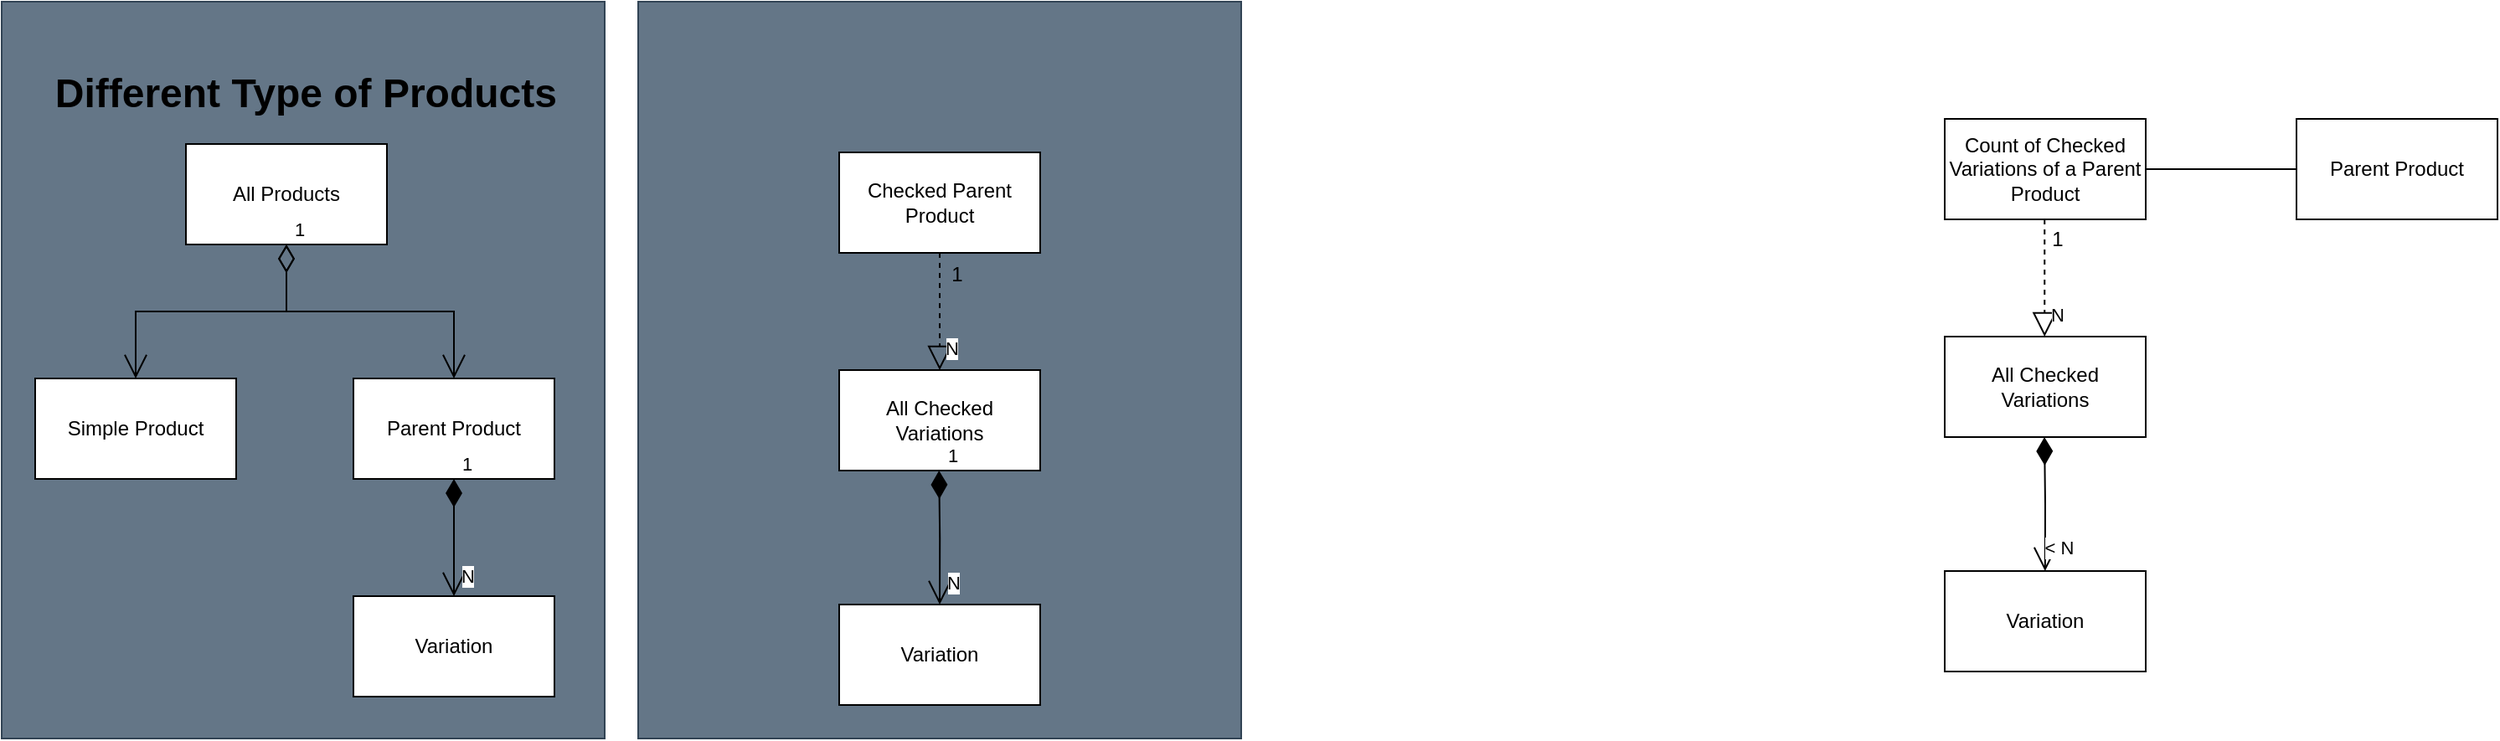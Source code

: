<mxfile version="24.8.3">
  <diagram name="Page-1" id="fxwGUeWTSbPMi8nCqgoY">
    <mxGraphModel dx="1065" dy="738" grid="1" gridSize="10" guides="1" tooltips="1" connect="1" arrows="1" fold="1" page="1" pageScale="1" pageWidth="850" pageHeight="1100" math="0" shadow="0">
      <root>
        <mxCell id="0" />
        <mxCell id="1" parent="0" />
        <mxCell id="fe5YU-rTOIOcSovbXRHe-32" value="Count of Checked Variations of a Parent Product" style="rounded=0;whiteSpace=wrap;html=1;" parent="1" vertex="1">
          <mxGeometry x="1610" y="180" width="120" height="60" as="geometry" />
        </mxCell>
        <mxCell id="fe5YU-rTOIOcSovbXRHe-35" value="All Checked Variations" style="rounded=0;whiteSpace=wrap;html=1;" parent="1" vertex="1">
          <mxGeometry x="1610" y="310" width="120" height="60" as="geometry" />
        </mxCell>
        <mxCell id="fe5YU-rTOIOcSovbXRHe-36" value="" style="endArrow=block;dashed=1;endFill=0;endSize=12;html=1;rounded=0;entryX=0.5;entryY=0;entryDx=0;entryDy=0;exitX=0.5;exitY=1;exitDx=0;exitDy=0;" parent="1" edge="1">
          <mxGeometry width="160" relative="1" as="geometry">
            <mxPoint x="1669.62" y="240" as="sourcePoint" />
            <mxPoint x="1669.62" y="310" as="targetPoint" />
          </mxGeometry>
        </mxCell>
        <mxCell id="fe5YU-rTOIOcSovbXRHe-37" value="N" style="edgeLabel;html=1;align=center;verticalAlign=middle;resizable=0;points=[];" parent="fe5YU-rTOIOcSovbXRHe-36" vertex="1" connectable="0">
          <mxGeometry x="0.611" y="7" relative="1" as="geometry">
            <mxPoint as="offset" />
          </mxGeometry>
        </mxCell>
        <mxCell id="fe5YU-rTOIOcSovbXRHe-38" value="1" style="text;html=1;align=center;verticalAlign=middle;resizable=0;points=[];autosize=1;strokeColor=none;fillColor=none;" parent="1" vertex="1">
          <mxGeometry x="1662" y="237" width="30" height="30" as="geometry" />
        </mxCell>
        <mxCell id="fe5YU-rTOIOcSovbXRHe-45" value="Variation" style="rounded=0;whiteSpace=wrap;html=1;" parent="1" vertex="1">
          <mxGeometry x="1610" y="450" width="120" height="60" as="geometry" />
        </mxCell>
        <mxCell id="fe5YU-rTOIOcSovbXRHe-46" value="" style="endArrow=open;html=1;endSize=12;startArrow=diamondThin;startSize=14;startFill=1;edgeStyle=orthogonalEdgeStyle;align=left;verticalAlign=bottom;rounded=0;entryX=0.5;entryY=0;entryDx=0;entryDy=0;exitX=0.5;exitY=1;exitDx=0;exitDy=0;" parent="1" edge="1">
          <mxGeometry x="-1" y="3" relative="1" as="geometry">
            <mxPoint x="1669.54" y="370" as="sourcePoint" />
            <mxPoint x="1669.92" y="450" as="targetPoint" />
            <mxPoint as="offset" />
          </mxGeometry>
        </mxCell>
        <mxCell id="fe5YU-rTOIOcSovbXRHe-47" value="&amp;lt; N" style="edgeLabel;html=1;align=center;verticalAlign=middle;resizable=0;points=[];" parent="fe5YU-rTOIOcSovbXRHe-46" vertex="1" connectable="0">
          <mxGeometry x="0.66" y="8" relative="1" as="geometry">
            <mxPoint as="offset" />
          </mxGeometry>
        </mxCell>
        <mxCell id="fe5YU-rTOIOcSovbXRHe-49" value="Parent Product" style="rounded=0;whiteSpace=wrap;html=1;" parent="1" vertex="1">
          <mxGeometry x="1820" y="180" width="120" height="60" as="geometry" />
        </mxCell>
        <mxCell id="fe5YU-rTOIOcSovbXRHe-53" value="" style="line;strokeWidth=1;fillColor=none;align=left;verticalAlign=middle;spacingTop=-1;spacingLeft=3;spacingRight=3;rotatable=0;labelPosition=right;points=[];portConstraint=eastwest;strokeColor=inherit;" parent="1" vertex="1">
          <mxGeometry x="1730" y="206" width="90" height="8" as="geometry" />
        </mxCell>
        <mxCell id="COmSVETjiCtXUdB53YvQ-1" value="" style="whiteSpace=wrap;html=1;fillColor=#647687;strokeColor=#314354;fontColor=#ffffff;" vertex="1" parent="1">
          <mxGeometry x="450" y="110" width="360" height="440" as="geometry" />
        </mxCell>
        <mxCell id="COmSVETjiCtXUdB53YvQ-2" value="&lt;h1&gt;Different Type of Products&amp;nbsp;&lt;/h1&gt;" style="text;html=1;align=center;verticalAlign=middle;whiteSpace=wrap;rounded=0;" vertex="1" parent="1">
          <mxGeometry x="480" y="140" width="310" height="50" as="geometry" />
        </mxCell>
        <mxCell id="COmSVETjiCtXUdB53YvQ-3" value="All Products" style="rounded=0;whiteSpace=wrap;html=1;" vertex="1" parent="1">
          <mxGeometry x="560" y="195" width="120" height="60" as="geometry" />
        </mxCell>
        <mxCell id="COmSVETjiCtXUdB53YvQ-4" value="Simple Product" style="rounded=0;whiteSpace=wrap;html=1;" vertex="1" parent="1">
          <mxGeometry x="470" y="335" width="120" height="60" as="geometry" />
        </mxCell>
        <mxCell id="COmSVETjiCtXUdB53YvQ-5" value="Parent Product" style="rounded=0;whiteSpace=wrap;html=1;" vertex="1" parent="1">
          <mxGeometry x="660" y="335" width="120" height="60" as="geometry" />
        </mxCell>
        <mxCell id="COmSVETjiCtXUdB53YvQ-6" value="Variation" style="rounded=0;whiteSpace=wrap;html=1;" vertex="1" parent="1">
          <mxGeometry x="660" y="465" width="120" height="60" as="geometry" />
        </mxCell>
        <mxCell id="COmSVETjiCtXUdB53YvQ-7" value="1" style="endArrow=open;html=1;endSize=12;startArrow=diamondThin;startSize=14;startFill=1;edgeStyle=orthogonalEdgeStyle;align=left;verticalAlign=bottom;rounded=0;entryX=0.5;entryY=0;entryDx=0;entryDy=0;exitX=0.5;exitY=1;exitDx=0;exitDy=0;" edge="1" parent="1" source="COmSVETjiCtXUdB53YvQ-5" target="COmSVETjiCtXUdB53YvQ-6">
          <mxGeometry x="-1" y="3" relative="1" as="geometry">
            <mxPoint x="830" y="395" as="sourcePoint" />
            <mxPoint x="800" y="465" as="targetPoint" />
            <mxPoint as="offset" />
          </mxGeometry>
        </mxCell>
        <mxCell id="COmSVETjiCtXUdB53YvQ-8" value="N" style="edgeLabel;html=1;align=center;verticalAlign=middle;resizable=0;points=[];" vertex="1" connectable="0" parent="COmSVETjiCtXUdB53YvQ-7">
          <mxGeometry x="0.66" y="8" relative="1" as="geometry">
            <mxPoint as="offset" />
          </mxGeometry>
        </mxCell>
        <mxCell id="COmSVETjiCtXUdB53YvQ-9" value="1" style="endArrow=open;html=1;endSize=12;startArrow=diamondThin;startSize=14;startFill=0;edgeStyle=orthogonalEdgeStyle;align=left;verticalAlign=bottom;rounded=0;entryX=0.5;entryY=0;entryDx=0;entryDy=0;exitX=0.5;exitY=1;exitDx=0;exitDy=0;" edge="1" parent="1" source="COmSVETjiCtXUdB53YvQ-3" target="COmSVETjiCtXUdB53YvQ-5">
          <mxGeometry x="-1" y="3" relative="1" as="geometry">
            <mxPoint x="630" y="295" as="sourcePoint" />
            <mxPoint x="740" y="375" as="targetPoint" />
          </mxGeometry>
        </mxCell>
        <mxCell id="COmSVETjiCtXUdB53YvQ-10" value="1" style="endArrow=open;html=1;endSize=12;startArrow=diamondThin;startSize=14;startFill=0;edgeStyle=orthogonalEdgeStyle;align=left;verticalAlign=bottom;rounded=0;entryX=0.5;entryY=0;entryDx=0;entryDy=0;exitX=0.5;exitY=1;exitDx=0;exitDy=0;" edge="1" parent="1" source="COmSVETjiCtXUdB53YvQ-3" target="COmSVETjiCtXUdB53YvQ-4">
          <mxGeometry x="-1" y="3" relative="1" as="geometry">
            <mxPoint x="500" y="295" as="sourcePoint" />
            <mxPoint x="660" y="295" as="targetPoint" />
          </mxGeometry>
        </mxCell>
        <mxCell id="COmSVETjiCtXUdB53YvQ-11" value="" style="whiteSpace=wrap;html=1;fillColor=#647687;strokeColor=#314354;fontColor=#ffffff;" vertex="1" parent="1">
          <mxGeometry x="830" y="110" width="360" height="440" as="geometry" />
        </mxCell>
        <mxCell id="COmSVETjiCtXUdB53YvQ-12" value="Checked Parent Product" style="rounded=0;whiteSpace=wrap;html=1;" vertex="1" parent="1">
          <mxGeometry x="950" y="200" width="120" height="60" as="geometry" />
        </mxCell>
        <mxCell id="COmSVETjiCtXUdB53YvQ-13" value="All Checked Variations" style="rounded=0;whiteSpace=wrap;html=1;" vertex="1" parent="1">
          <mxGeometry x="950" y="330" width="120" height="60" as="geometry" />
        </mxCell>
        <mxCell id="COmSVETjiCtXUdB53YvQ-14" value="" style="endArrow=block;dashed=1;endFill=0;endSize=12;html=1;rounded=0;entryX=0.5;entryY=0;entryDx=0;entryDy=0;exitX=0.5;exitY=1;exitDx=0;exitDy=0;" edge="1" parent="1" source="COmSVETjiCtXUdB53YvQ-12" target="COmSVETjiCtXUdB53YvQ-13">
          <mxGeometry width="160" relative="1" as="geometry">
            <mxPoint x="940" y="190" as="sourcePoint" />
            <mxPoint x="1100" y="190" as="targetPoint" />
          </mxGeometry>
        </mxCell>
        <mxCell id="COmSVETjiCtXUdB53YvQ-15" value="N" style="edgeLabel;html=1;align=center;verticalAlign=middle;resizable=0;points=[];" vertex="1" connectable="0" parent="COmSVETjiCtXUdB53YvQ-14">
          <mxGeometry x="0.611" y="7" relative="1" as="geometry">
            <mxPoint as="offset" />
          </mxGeometry>
        </mxCell>
        <mxCell id="COmSVETjiCtXUdB53YvQ-16" value="1" style="text;html=1;align=center;verticalAlign=middle;resizable=0;points=[];autosize=1;strokeColor=none;fillColor=none;" vertex="1" parent="1">
          <mxGeometry x="1005" y="258" width="30" height="30" as="geometry" />
        </mxCell>
        <mxCell id="COmSVETjiCtXUdB53YvQ-17" value="Variation" style="rounded=0;whiteSpace=wrap;html=1;" vertex="1" parent="1">
          <mxGeometry x="950" y="470" width="120" height="60" as="geometry" />
        </mxCell>
        <mxCell id="COmSVETjiCtXUdB53YvQ-18" value="1" style="endArrow=open;html=1;endSize=12;startArrow=diamondThin;startSize=14;startFill=1;edgeStyle=orthogonalEdgeStyle;align=left;verticalAlign=bottom;rounded=0;entryX=0.5;entryY=0;entryDx=0;entryDy=0;exitX=0.5;exitY=1;exitDx=0;exitDy=0;" edge="1" parent="1" target="COmSVETjiCtXUdB53YvQ-17">
          <mxGeometry x="-1" y="3" relative="1" as="geometry">
            <mxPoint x="1009.62" y="390" as="sourcePoint" />
            <mxPoint x="1009.62" y="460" as="targetPoint" />
            <mxPoint as="offset" />
          </mxGeometry>
        </mxCell>
        <mxCell id="COmSVETjiCtXUdB53YvQ-19" value="N" style="edgeLabel;html=1;align=center;verticalAlign=middle;resizable=0;points=[];" vertex="1" connectable="0" parent="COmSVETjiCtXUdB53YvQ-18">
          <mxGeometry x="0.66" y="8" relative="1" as="geometry">
            <mxPoint as="offset" />
          </mxGeometry>
        </mxCell>
      </root>
    </mxGraphModel>
  </diagram>
</mxfile>
